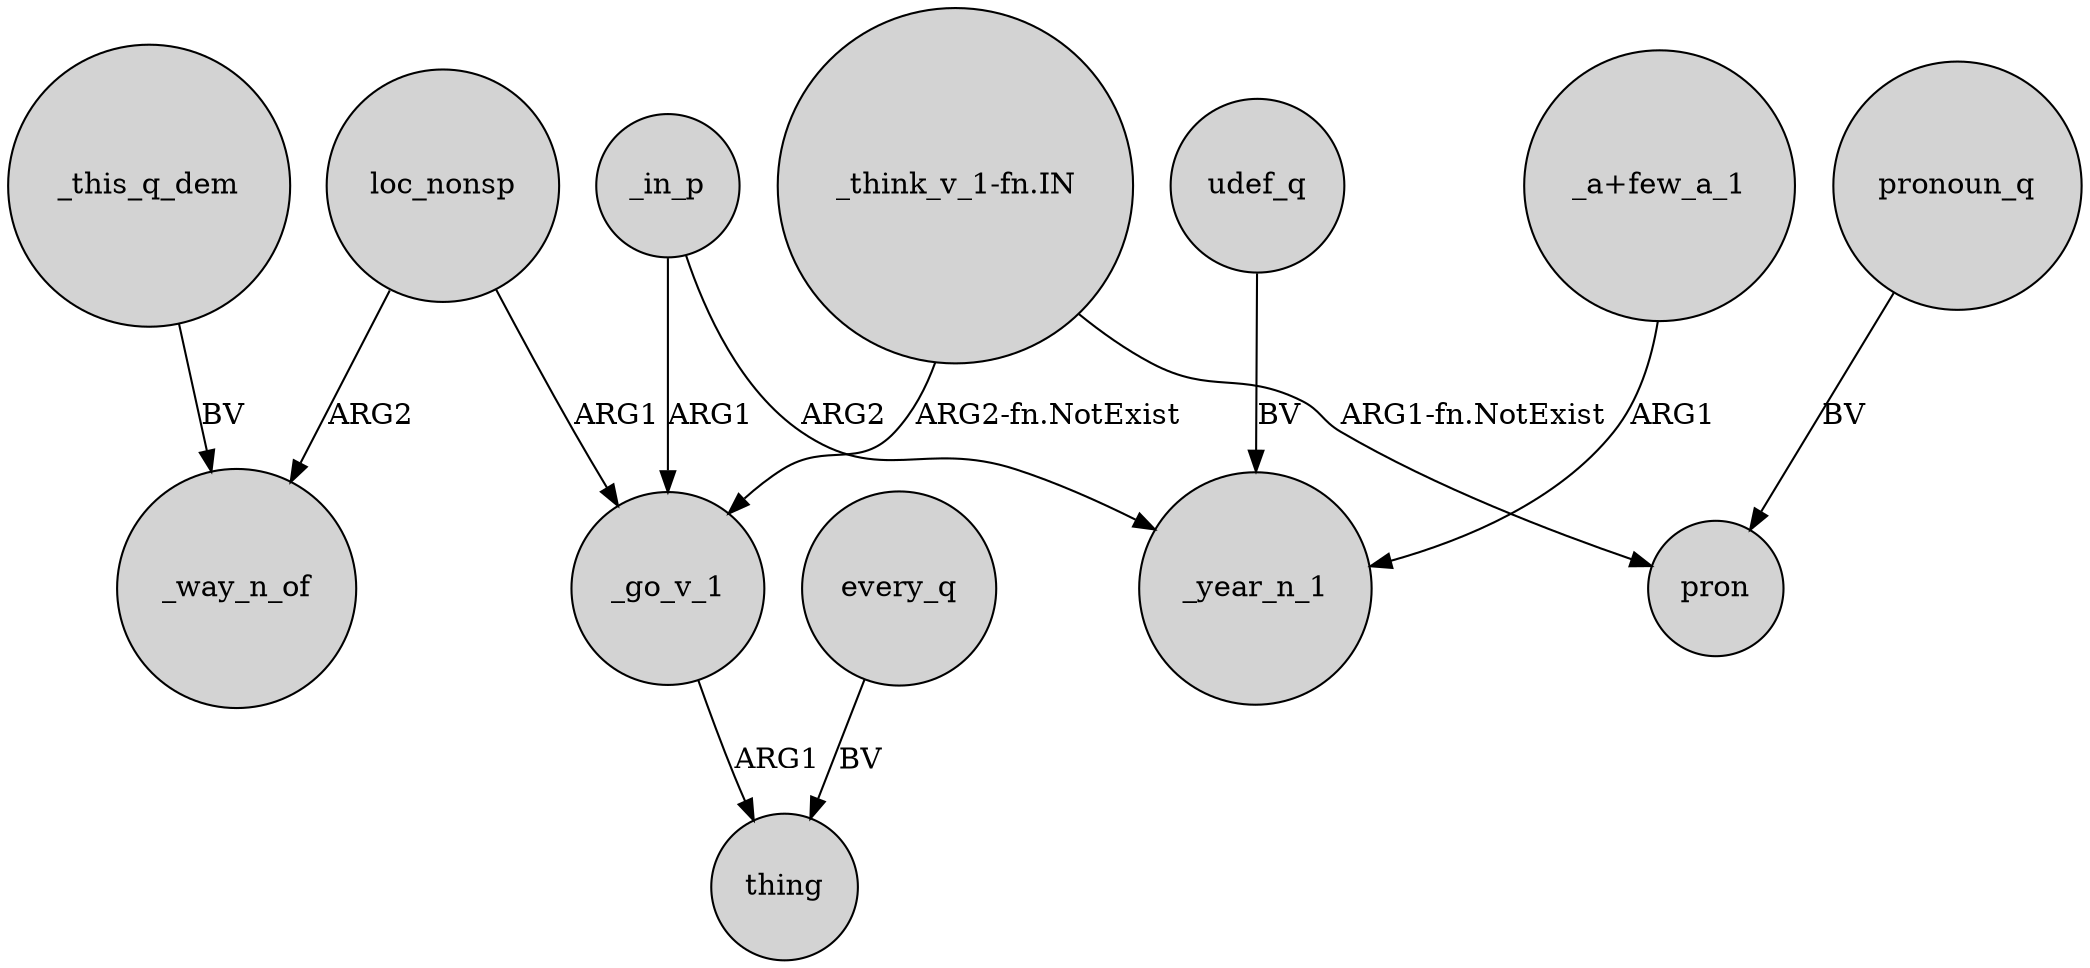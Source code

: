 digraph {
	node [shape=circle style=filled]
	loc_nonsp -> _way_n_of [label=ARG2]
	udef_q -> _year_n_1 [label=BV]
	_go_v_1 -> thing [label=ARG1]
	"_a+few_a_1" -> _year_n_1 [label=ARG1]
	_in_p -> _year_n_1 [label=ARG2]
	_this_q_dem -> _way_n_of [label=BV]
	"_think_v_1-fn.IN" -> pron [label="ARG1-fn.NotExist"]
	loc_nonsp -> _go_v_1 [label=ARG1]
	_in_p -> _go_v_1 [label=ARG1]
	every_q -> thing [label=BV]
	"_think_v_1-fn.IN" -> _go_v_1 [label="ARG2-fn.NotExist"]
	pronoun_q -> pron [label=BV]
}
